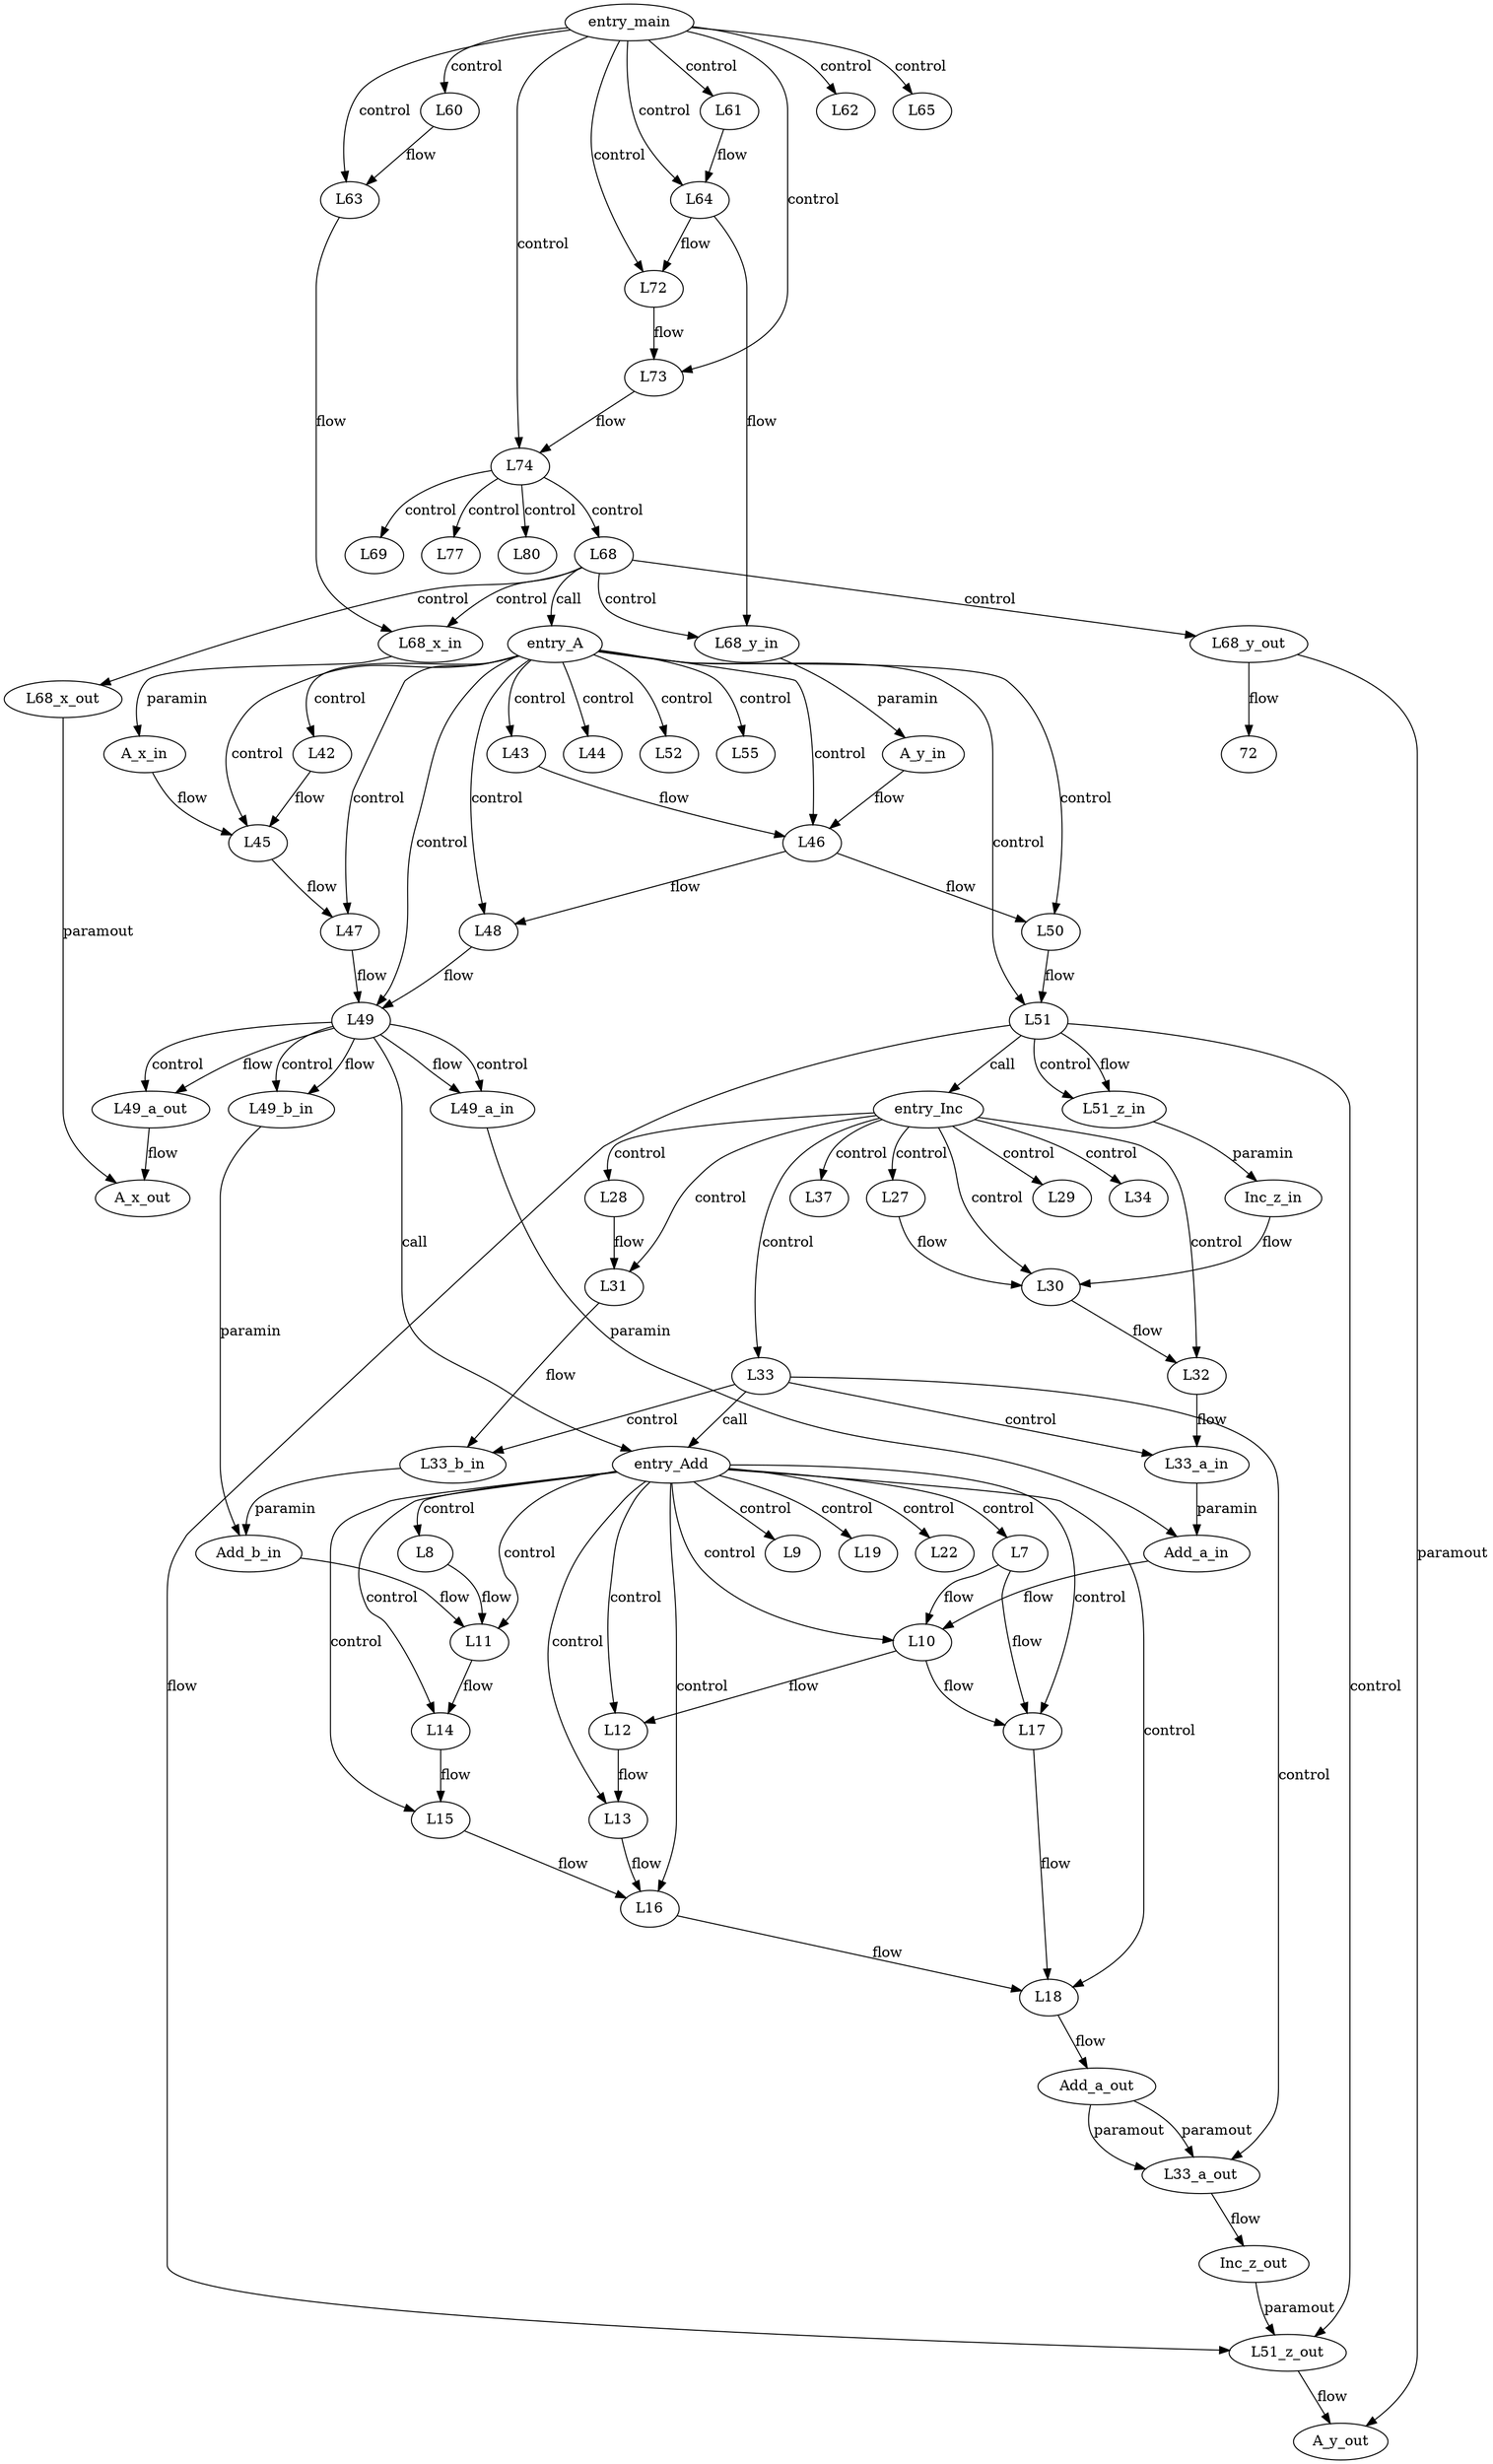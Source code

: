 digraph SDG {
    entry_Add -> L7 [label="control"];
    entry_Add -> L8 [label="control"];
    entry_Add -> L9 [label="control"];
    entry_Add -> L10 [label="control"];
    entry_Add -> L11 [label="control"];
    entry_Add -> L12 [label="control"];
    entry_Add -> L13 [label="control"];
    entry_Add -> L14 [label="control"];
    entry_Add -> L15 [label="control"];
    entry_Add -> L16 [label="control"];
    entry_Add -> L17 [label="control"];
    entry_Add -> L18 [label="control"];
    entry_Add -> L19 [label="control"];
    entry_Add -> L22 [label="control"];

    entry_Inc -> L27 [label="control"];
    entry_Inc -> L28 [label="control"];
    entry_Inc -> L29 [label="control"];
    entry_Inc -> L30 [label="control"];
    entry_Inc -> L31 [label="control"];
    entry_Inc -> L32 [label="control"];
    entry_Inc -> L33 [label="control"];
    entry_Inc -> L34 [label="control"];
    entry_Inc -> L37 [label="control"];
    L33 -> L33_a_in [label="control"];
    L33 -> L33_b_in [label="control"];
    L33 -> L33_a_out [label="control"];

    entry_A -> L42 [label="control"];
    entry_A -> L43 [label="control"];
    entry_A -> L44 [label="control"];
    entry_A -> L45 [label="control"];
    entry_A -> L46 [label="control"];
    entry_A -> L47 [label="control"];
    entry_A -> L48 [label="control"];
    entry_A -> L49 [label="control"];
    entry_A -> L50 [label="control"];
    entry_A -> L51 [label="control"];
    entry_A -> L52 [label="control"];
    entry_A -> L55 [label="control"];
    L49 -> L49_a_in [label="control"];
    L49 -> L49_b_in [label="control"];
    L49 -> L49_a_out [label="control"];
    L51 -> L51_z_in [label="control"];
    L51 -> L51_z_out [label="control"];

    entry_main -> L60 [label="control"];
    entry_main -> L61 [label="control"];
    entry_main -> L62 [label="control"];
    entry_main -> L63 [label="control"];
    entry_main -> L64 [label="control"];
    entry_main -> L65 [label="control"];
    entry_main -> L72 [label="control"];
    entry_main -> L73 [label="control"];
    entry_main -> L74 [label="control"];
    L74 -> L68 [label="control"];
    L74 -> L69 [label="control"];
    L74 -> L77 [label="control"];
    L74 -> L80 [label="control"];
    L68 -> L68_x_in [label="control"];
    L68 -> L68_y_in [label="control"];
    L68 -> L68_x_out [label="control"];
    L68 -> L68_y_out [label="control"];

    Add_a_in -> L10 [label="flow"];
    L7 -> L10 [label="flow"];
    Add_b_in -> L11 [label="flow"];
    L8 -> L11 [label="flow"];
    L10 -> L12 [label="flow"];
    L12 -> L13 [label="flow"];
    L11 -> L14 [label="flow"];
    L14 -> L15 [label="flow"];
    L13 -> L16 [label="flow"];
    L15 -> L16 [label="flow"];
    L7 -> L17 [label="flow"];
    L10 -> L17 [label="flow"];
    L16 -> L18 [label="flow"];
    L17 -> L18 [label="flow"];
    L18 -> Add_a_out [label="flow"];

    Inc_z_in -> L30 [label="flow"];
    L27 -> L30 [label="flow"];
    L28 -> L31 [label="flow"];
    L30 -> L32 [label="flow"];
    L32 -> L33_a_in [label="flow"];
    L31 -> L33_b_in [label="flow"];
    L33_a_out -> Inc_z_out [label="flow"];

    A_x_in -> L45 [label="flow"];
    A_y_in -> L46 [label="flow"];
    L42 -> L45 [label="flow"];
    L43 -> L46 [label="flow"];
    L45 -> L47 [label="flow"];
    L46 -> L48 [label="flow"];
    L47 -> L49 [label="flow"];
    L48 -> L49 [label="flow"];
    L49 -> L49_a_in [label="flow"];
    L49 -> L49_b_in [label="flow"];
    L49 -> L49_a_out [label="flow"];
    L49_a_out -> A_x_out [label="flow"];
    L46 -> L50 [label="flow"];
    L50 -> L51 [label="flow"];
    L51 -> L51_z_in [label="flow"];
    L51 -> L51_z_out [label="flow"];
    L51_z_out -> A_y_out [label="flow"];

    L60 -> L63 [label="flow"];
    L61 -> L64 [label="flow"];
    L64 -> L72 [label="flow"];
    L72 -> L73 [label="flow"];
    L73 -> L74 [label="flow"];
    L63 -> L68_x_in [label="flow"];
    L64 -> L68_y_in [label="flow"];
    L68_y_out -> 72 [label="flow"];

    L33 -> entry_Add [label="call"];
    L33_a_in -> Add_a_in [label="paramin"];
    L33_b_in -> Add_b_in [label="paramin"];
    Add_a_out -> L33_a_out [label="paramout"];
    L49 -> entry_Add [label="call"];
    L49_a_in -> Add_a_in [label="paramin"];
    L49_b_in -> Add_b_in [label="paramin"];
    Add_a_out -> L33_a_out [label="paramout"];
    L51 -> entry_Inc [label="call"];
    L51_z_in -> Inc_z_in [label="paramin"];
    Inc_z_out -> L51_z_out [label="paramout"];
    L68 -> entry_A [label="call"];
    L68_x_in -> A_x_in [label="paramin"];
    L68_y_in -> A_y_in [label="paramin"];
    L68_x_out -> A_x_out [label="paramout"];
    L68_y_out -> A_y_out [label="paramout"];
}

